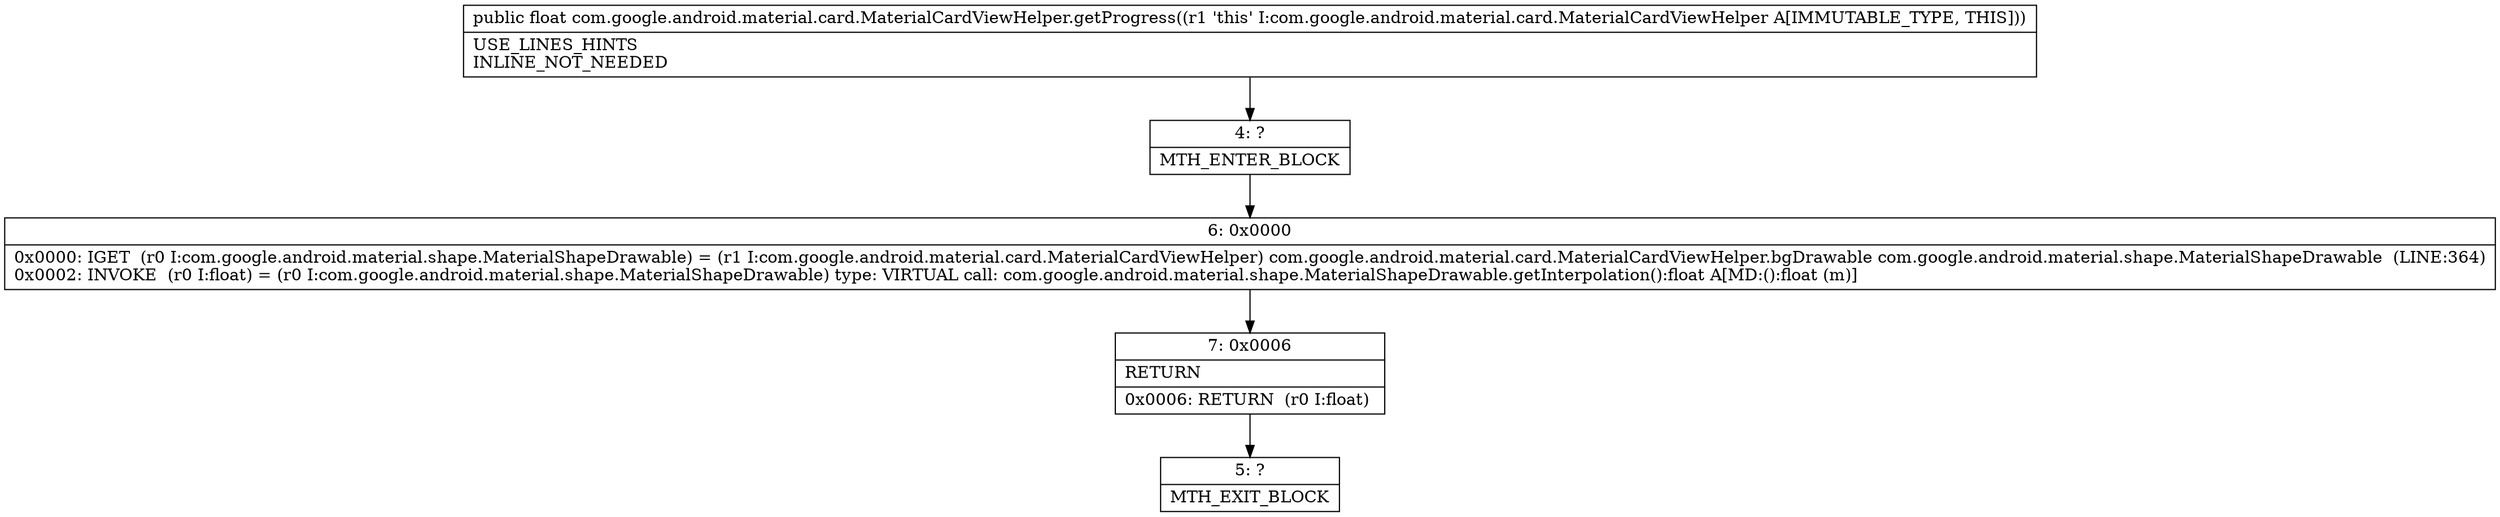 digraph "CFG forcom.google.android.material.card.MaterialCardViewHelper.getProgress()F" {
Node_4 [shape=record,label="{4\:\ ?|MTH_ENTER_BLOCK\l}"];
Node_6 [shape=record,label="{6\:\ 0x0000|0x0000: IGET  (r0 I:com.google.android.material.shape.MaterialShapeDrawable) = (r1 I:com.google.android.material.card.MaterialCardViewHelper) com.google.android.material.card.MaterialCardViewHelper.bgDrawable com.google.android.material.shape.MaterialShapeDrawable  (LINE:364)\l0x0002: INVOKE  (r0 I:float) = (r0 I:com.google.android.material.shape.MaterialShapeDrawable) type: VIRTUAL call: com.google.android.material.shape.MaterialShapeDrawable.getInterpolation():float A[MD:():float (m)]\l}"];
Node_7 [shape=record,label="{7\:\ 0x0006|RETURN\l|0x0006: RETURN  (r0 I:float) \l}"];
Node_5 [shape=record,label="{5\:\ ?|MTH_EXIT_BLOCK\l}"];
MethodNode[shape=record,label="{public float com.google.android.material.card.MaterialCardViewHelper.getProgress((r1 'this' I:com.google.android.material.card.MaterialCardViewHelper A[IMMUTABLE_TYPE, THIS]))  | USE_LINES_HINTS\lINLINE_NOT_NEEDED\l}"];
MethodNode -> Node_4;Node_4 -> Node_6;
Node_6 -> Node_7;
Node_7 -> Node_5;
}

